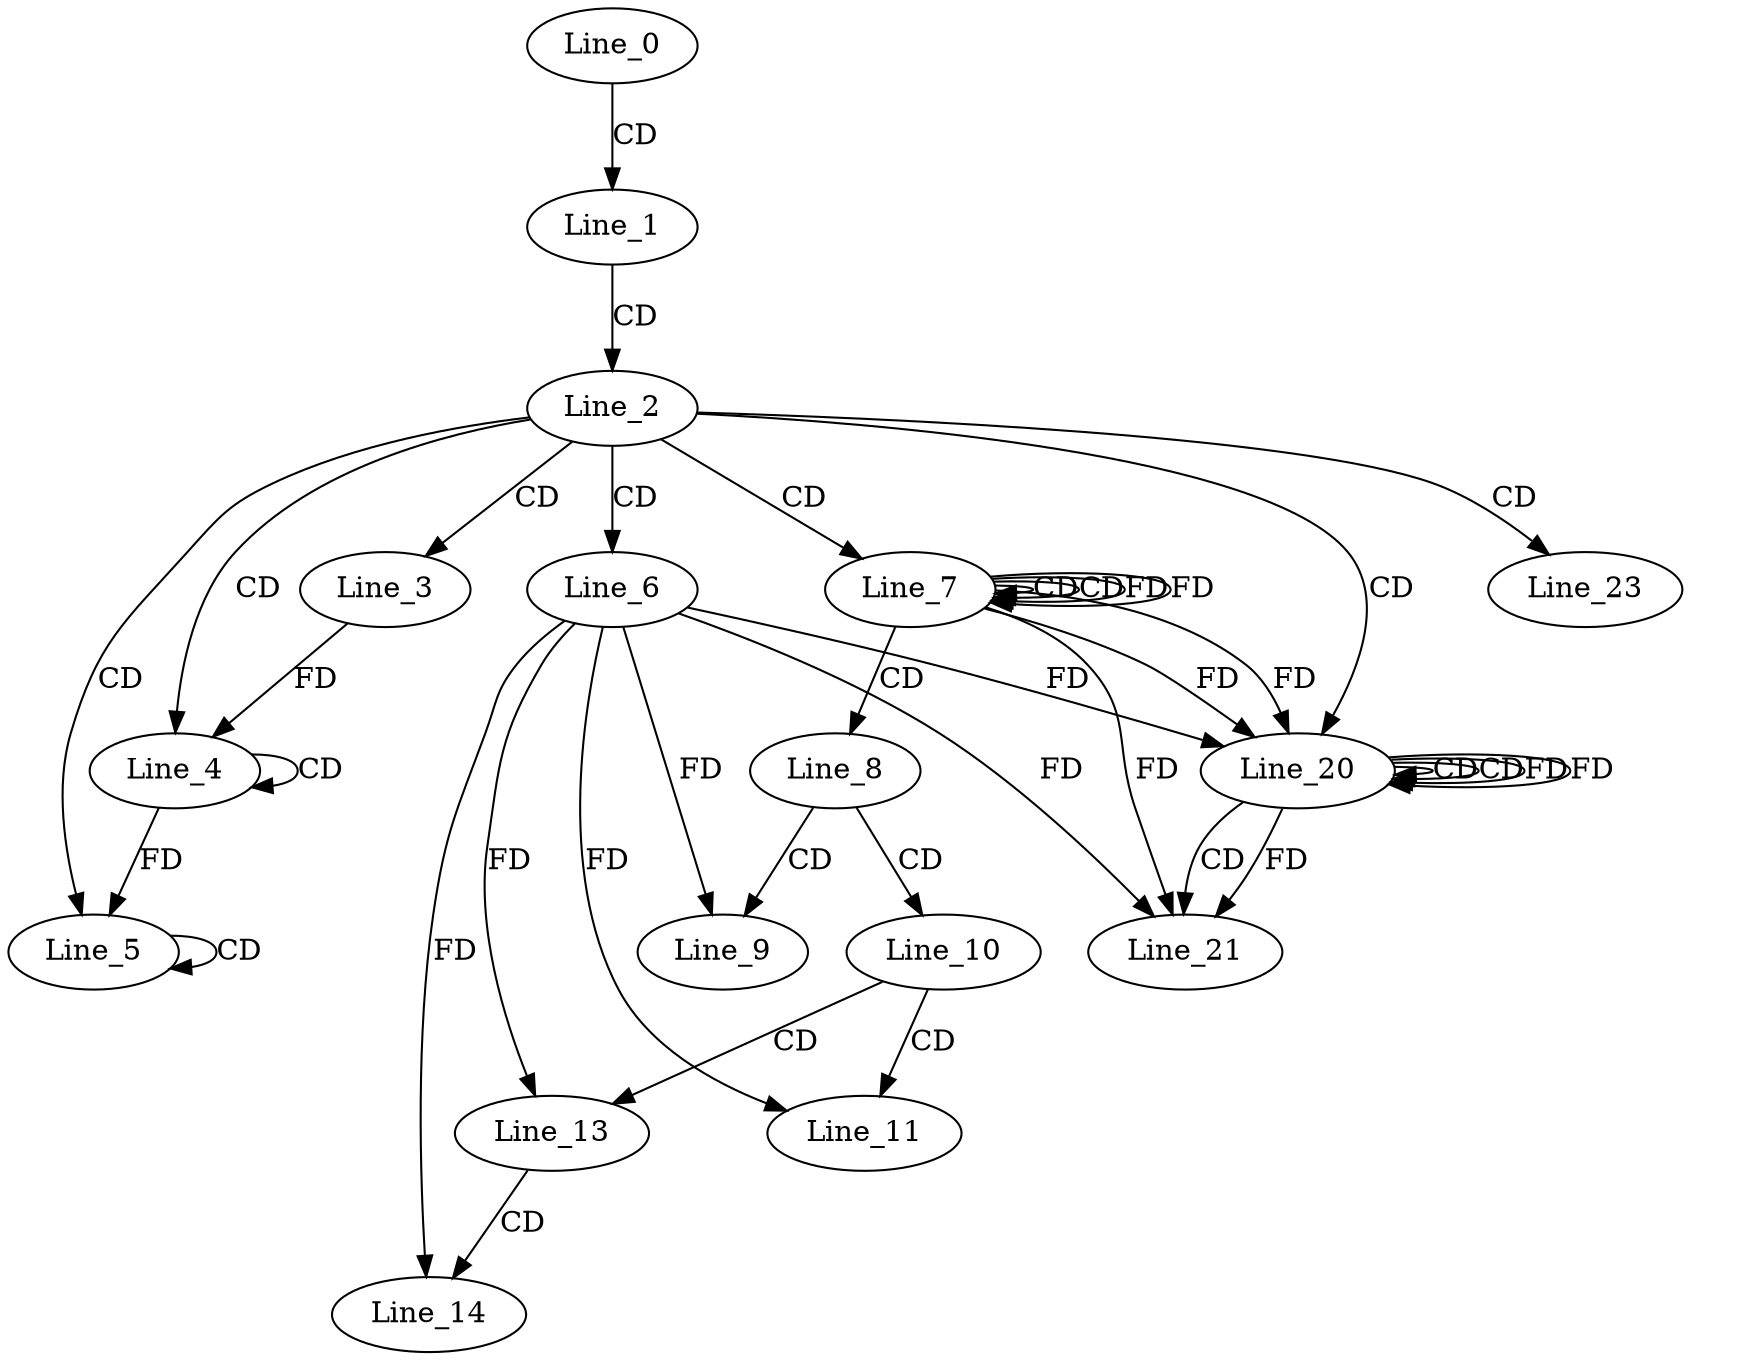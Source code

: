 digraph G {
  Line_0;
  Line_1;
  Line_2;
  Line_3;
  Line_4;
  Line_4;
  Line_5;
  Line_5;
  Line_6;
  Line_7;
  Line_7;
  Line_7;
  Line_8;
  Line_9;
  Line_10;
  Line_11;
  Line_13;
  Line_13;
  Line_14;
  Line_14;
  Line_20;
  Line_20;
  Line_20;
  Line_20;
  Line_21;
  Line_21;
  Line_23;
  Line_0 -> Line_1 [ label="CD" ];
  Line_1 -> Line_2 [ label="CD" ];
  Line_2 -> Line_3 [ label="CD" ];
  Line_2 -> Line_4 [ label="CD" ];
  Line_4 -> Line_4 [ label="CD" ];
  Line_3 -> Line_4 [ label="FD" ];
  Line_2 -> Line_5 [ label="CD" ];
  Line_5 -> Line_5 [ label="CD" ];
  Line_4 -> Line_5 [ label="FD" ];
  Line_2 -> Line_6 [ label="CD" ];
  Line_2 -> Line_7 [ label="CD" ];
  Line_7 -> Line_7 [ label="CD" ];
  Line_7 -> Line_7 [ label="CD" ];
  Line_7 -> Line_7 [ label="FD" ];
  Line_7 -> Line_8 [ label="CD" ];
  Line_8 -> Line_9 [ label="CD" ];
  Line_6 -> Line_9 [ label="FD" ];
  Line_8 -> Line_10 [ label="CD" ];
  Line_10 -> Line_11 [ label="CD" ];
  Line_6 -> Line_11 [ label="FD" ];
  Line_10 -> Line_13 [ label="CD" ];
  Line_6 -> Line_13 [ label="FD" ];
  Line_13 -> Line_14 [ label="CD" ];
  Line_6 -> Line_14 [ label="FD" ];
  Line_2 -> Line_20 [ label="CD" ];
  Line_20 -> Line_20 [ label="CD" ];
  Line_7 -> Line_20 [ label="FD" ];
  Line_6 -> Line_20 [ label="FD" ];
  Line_20 -> Line_20 [ label="CD" ];
  Line_20 -> Line_20 [ label="FD" ];
  Line_7 -> Line_20 [ label="FD" ];
  Line_20 -> Line_21 [ label="CD" ];
  Line_6 -> Line_21 [ label="FD" ];
  Line_20 -> Line_21 [ label="FD" ];
  Line_7 -> Line_21 [ label="FD" ];
  Line_2 -> Line_23 [ label="CD" ];
  Line_7 -> Line_7 [ label="FD" ];
  Line_20 -> Line_20 [ label="FD" ];
}
